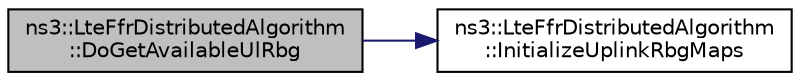 digraph "ns3::LteFfrDistributedAlgorithm::DoGetAvailableUlRbg"
{
  edge [fontname="Helvetica",fontsize="10",labelfontname="Helvetica",labelfontsize="10"];
  node [fontname="Helvetica",fontsize="10",shape=record];
  rankdir="LR";
  Node1 [label="ns3::LteFfrDistributedAlgorithm\l::DoGetAvailableUlRbg",height=0.2,width=0.4,color="black", fillcolor="grey75", style="filled", fontcolor="black"];
  Node1 -> Node2 [color="midnightblue",fontsize="10",style="solid"];
  Node2 [label="ns3::LteFfrDistributedAlgorithm\l::InitializeUplinkRbgMaps",height=0.2,width=0.4,color="black", fillcolor="white", style="filled",URL="$de/d67/classns3_1_1LteFfrDistributedAlgorithm.html#ae3d974405e431360172d307415064d23"];
}
